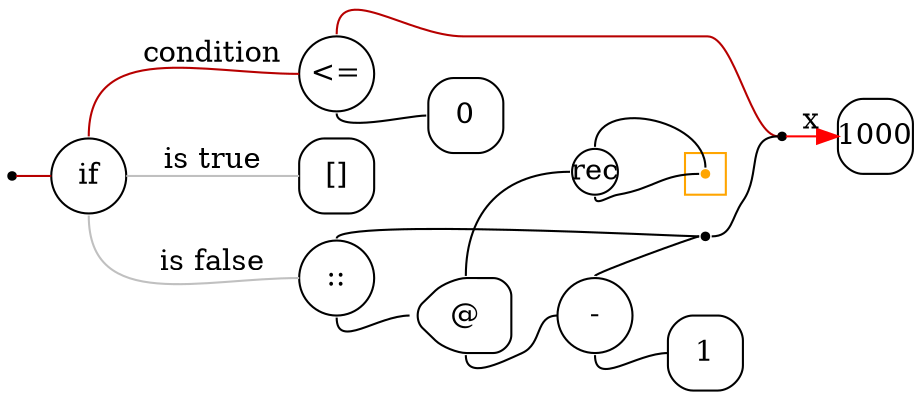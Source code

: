 digraph G {
  rankdir=LR;
  edge[arrowhead=none,arrowtail=none];
  node[fixedsize=true,shape=circle]
  size="12.133333333333333,4.987468750000001";
  labeldistance=0;
  nodesep=.175;
  ranksep=.175;

 nd1[shape=point];
 nd68[label="rec",tooltip="nd68-RecurGraph",style=rounded,width=.3,height=.3,color="#000000"];
   subgraph cluster_nd72 {
     graph[style=fill,color="orange"];ndcluster_nd72[tooltip="nd72",orientation=90,shape=point,color="orange"];
   };
   nd14[label="1000",tooltip="nd14-ConstGraph",style=rounded,orientation=90,shape=square,color="#000000"];
 nd27[label="if",tooltip="nd27-IfGraph",style=rounded,color="#000000"];
 nd28[label="<=",tooltip="nd28-BinOpGraph",style=rounded,color="#000000"];
   nd34[label="0",tooltip="nd34-ConstGraph",style=rounded,orientation=90,shape=square,color="#000000"];
   nd40[label="[]",tooltip="nd40-ConstListGraph",style=rounded,orientation=90,shape=square,color="#000000"];
 nd42[label="::",tooltip="nd42-BinOpGraph",style=rounded,color="#000000"];
 nd45[label="@",tooltip="nd45-AppGraph",style=rounded,orientation=90,shape=house,color="#000000"];
 nd49[label="-",tooltip="nd49-BinOpGraph",style=rounded,color="#000000"];
   nd55[label="1",tooltip="nd55-ConstGraph",style=rounded,orientation=90,shape=square,color="#000000"];
 nd59[label=" ",tooltip="nd59-ContractGraph",style=rounded,orientation=90,shape=point];
 nd61[label=" ",tooltip="nd61-ContractGraph",style=rounded,orientation=90,shape=point];

  nd28->nd34[tailport=s,headport=w];
  nd49->nd55[tailport=s,headport=w];
  nd45->nd68[tailport=n,headport=w];
  nd45->nd49[tailport=s,headport=w];
  nd42->nd45[tailport=s,headport=w];
  nd49->nd59[tailport=n,headport=w];
  nd42->nd59[tailport=n,headport=w];
  nd27->nd28[label="condition",tailport=n,headport=w,color="#b70000",arrowhead=none,arrowtail=none];
  nd27->nd40[label="is true",tailport=e,headport=w,color=grey,arrowhead=none,arrowtail=none];
  nd27->nd42[label="is false",tailport=s,headport=w,color=grey,arrowhead=none,arrowtail=none];
  nd28->nd61[tailport=n,headport=w,color="#b70000",arrowhead=none,arrowtail=none];
  nd59->nd61[tailport=e,headport=w];
  nd1->nd27[tailport=e,headport=w,color="#b70000",arrowhead=none,arrowtail=none];
  nd61->nd14[label="x",tailport=e,headport=w,color=red,arrowhead=normal];
  nd68->ndcluster_nd72[dir=back,headport=n,tailport=n];
  nd68->ndcluster_nd72[tailport=s,headport=w];
}